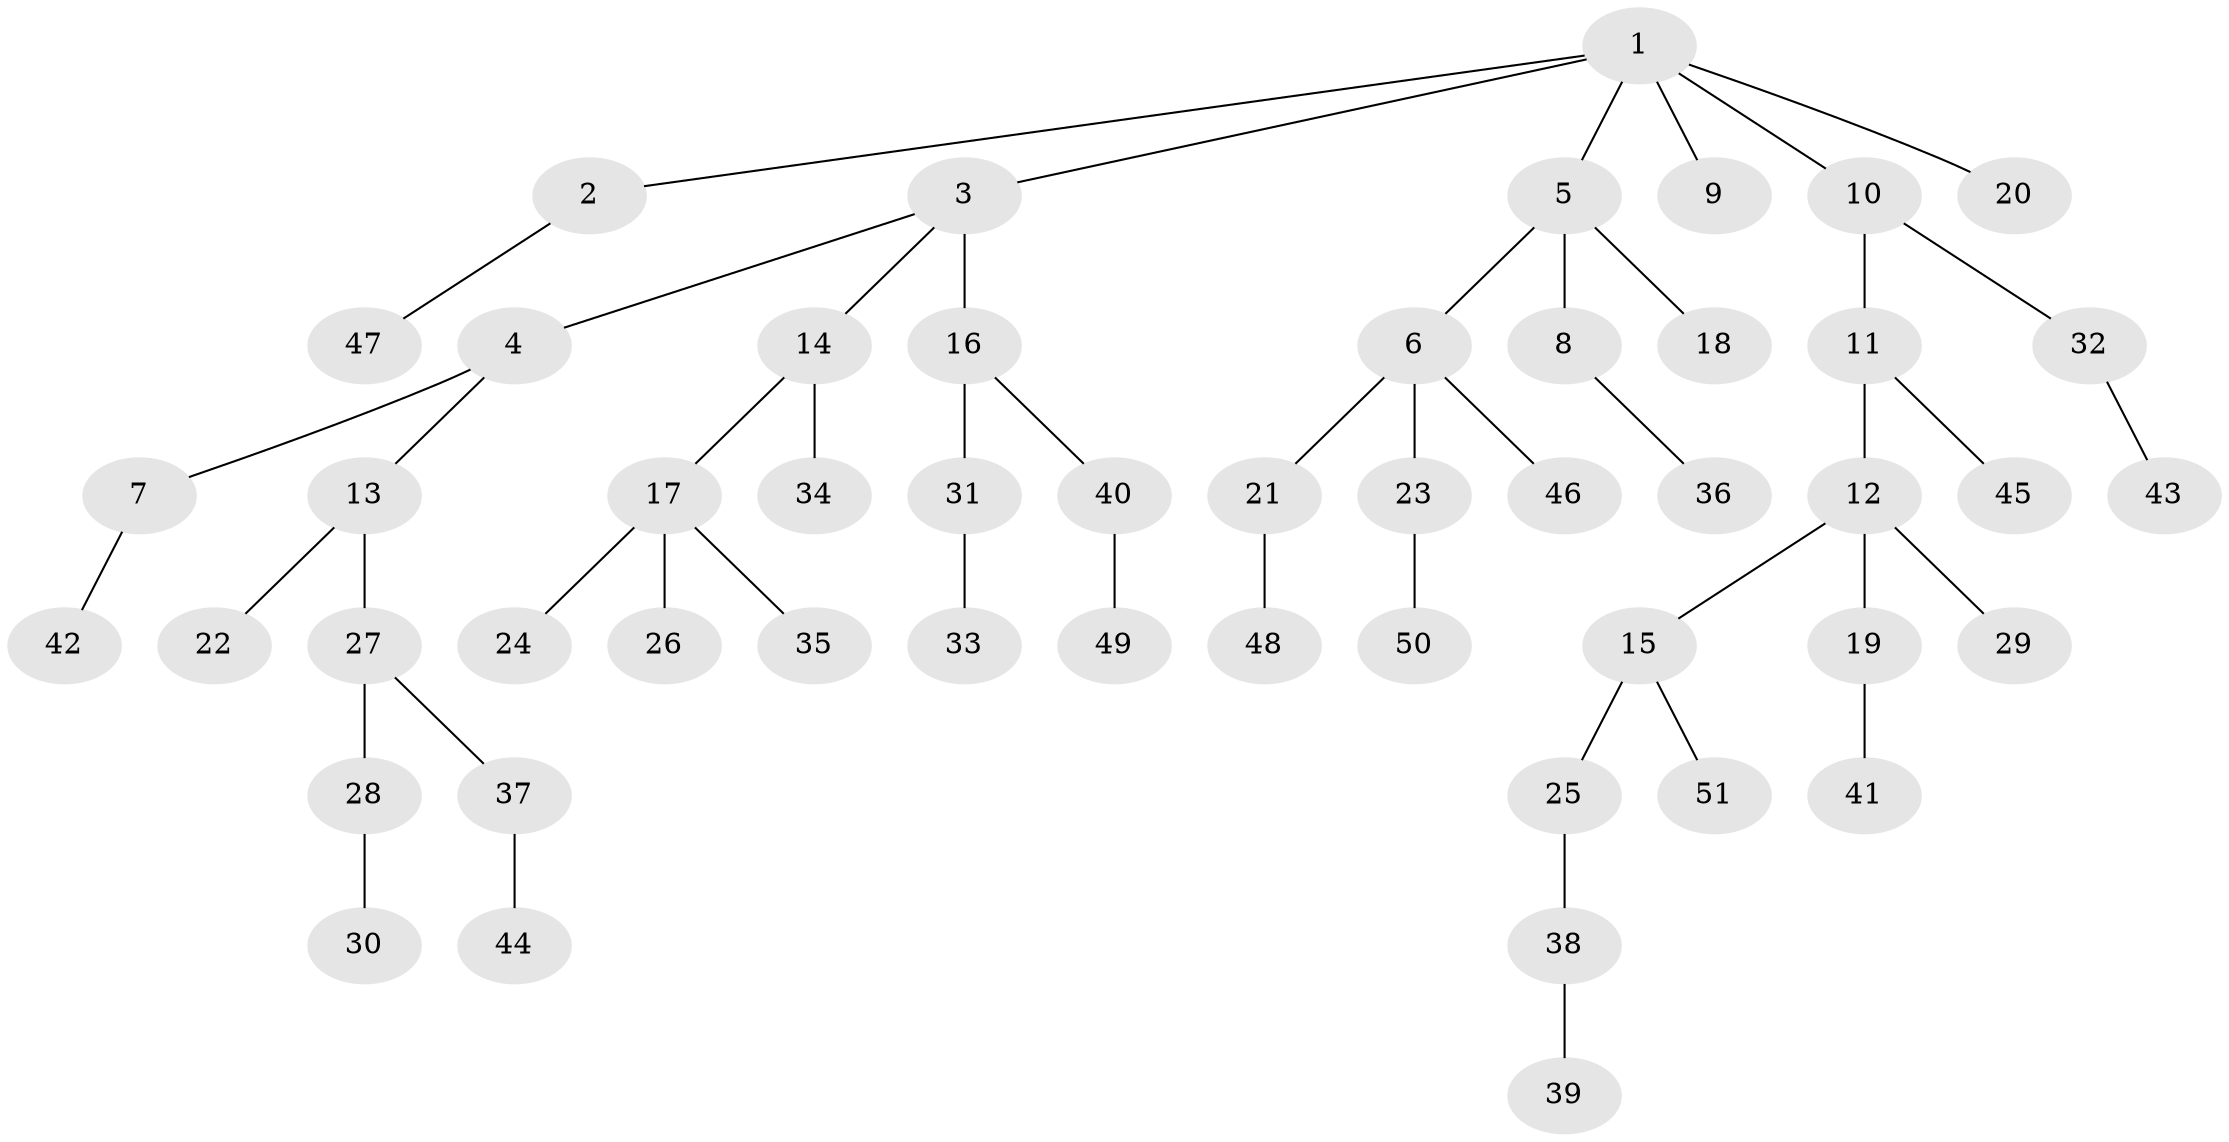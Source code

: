 // original degree distribution, {7: 0.01020408163265306, 2: 0.2857142857142857, 6: 0.02040816326530612, 1: 0.4897959183673469, 4: 0.12244897959183673, 3: 0.061224489795918366, 5: 0.01020408163265306}
// Generated by graph-tools (version 1.1) at 2025/36/03/09/25 02:36:40]
// undirected, 51 vertices, 50 edges
graph export_dot {
graph [start="1"]
  node [color=gray90,style=filled];
  1;
  2;
  3;
  4;
  5;
  6;
  7;
  8;
  9;
  10;
  11;
  12;
  13;
  14;
  15;
  16;
  17;
  18;
  19;
  20;
  21;
  22;
  23;
  24;
  25;
  26;
  27;
  28;
  29;
  30;
  31;
  32;
  33;
  34;
  35;
  36;
  37;
  38;
  39;
  40;
  41;
  42;
  43;
  44;
  45;
  46;
  47;
  48;
  49;
  50;
  51;
  1 -- 2 [weight=1.0];
  1 -- 3 [weight=1.0];
  1 -- 5 [weight=1.0];
  1 -- 9 [weight=1.0];
  1 -- 10 [weight=1.0];
  1 -- 20 [weight=1.0];
  2 -- 47 [weight=1.0];
  3 -- 4 [weight=1.0];
  3 -- 14 [weight=1.0];
  3 -- 16 [weight=2.0];
  4 -- 7 [weight=1.0];
  4 -- 13 [weight=1.0];
  5 -- 6 [weight=1.0];
  5 -- 8 [weight=2.0];
  5 -- 18 [weight=1.0];
  6 -- 21 [weight=2.0];
  6 -- 23 [weight=1.0];
  6 -- 46 [weight=1.0];
  7 -- 42 [weight=1.0];
  8 -- 36 [weight=1.0];
  10 -- 11 [weight=1.0];
  10 -- 32 [weight=1.0];
  11 -- 12 [weight=1.0];
  11 -- 45 [weight=1.0];
  12 -- 15 [weight=1.0];
  12 -- 19 [weight=1.0];
  12 -- 29 [weight=1.0];
  13 -- 22 [weight=1.0];
  13 -- 27 [weight=1.0];
  14 -- 17 [weight=1.0];
  14 -- 34 [weight=1.0];
  15 -- 25 [weight=2.0];
  15 -- 51 [weight=1.0];
  16 -- 31 [weight=1.0];
  16 -- 40 [weight=1.0];
  17 -- 24 [weight=1.0];
  17 -- 26 [weight=1.0];
  17 -- 35 [weight=1.0];
  19 -- 41 [weight=1.0];
  21 -- 48 [weight=1.0];
  23 -- 50 [weight=1.0];
  25 -- 38 [weight=1.0];
  27 -- 28 [weight=2.0];
  27 -- 37 [weight=1.0];
  28 -- 30 [weight=1.0];
  31 -- 33 [weight=1.0];
  32 -- 43 [weight=1.0];
  37 -- 44 [weight=2.0];
  38 -- 39 [weight=2.0];
  40 -- 49 [weight=1.0];
}
